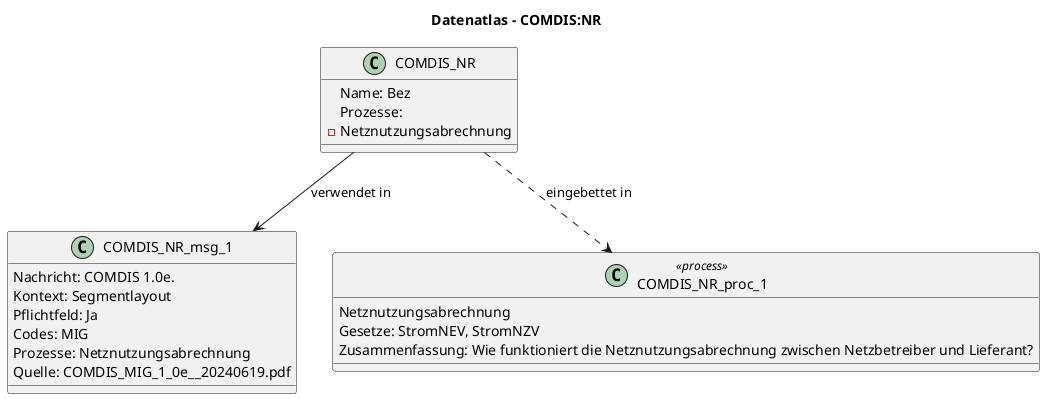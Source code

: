 @startuml
title Datenatlas – COMDIS:NR
class COMDIS_NR {
  Name: Bez
  Prozesse:
    - Netznutzungsabrechnung
}
class COMDIS_NR_msg_1 {
  Nachricht: COMDIS 1.0e.
  Kontext: Segmentlayout
  Pflichtfeld: Ja
  Codes: MIG
  Prozesse: Netznutzungsabrechnung
  Quelle: COMDIS_MIG_1_0e__20240619.pdf
}
COMDIS_NR --> COMDIS_NR_msg_1 : verwendet in
class COMDIS_NR_proc_1 <<process>> {
  Netznutzungsabrechnung
  Gesetze: StromNEV, StromNZV
  Zusammenfassung: Wie funktioniert die Netznutzungsabrechnung zwischen Netzbetreiber und Lieferant?
}
COMDIS_NR ..> COMDIS_NR_proc_1 : eingebettet in
@enduml